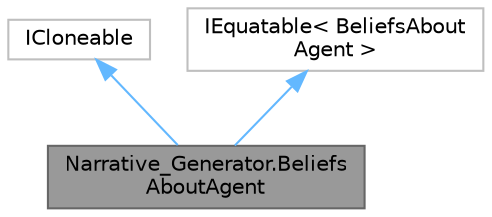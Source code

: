 digraph "Narrative_Generator.BeliefsAboutAgent"
{
 // LATEX_PDF_SIZE
  bgcolor="transparent";
  edge [fontname=Helvetica,fontsize=10,labelfontname=Helvetica,labelfontsize=10];
  node [fontname=Helvetica,fontsize=10,shape=box,height=0.2,width=0.4];
  Node1 [label="Narrative_Generator.Beliefs\lAboutAgent",height=0.2,width=0.4,color="gray40", fillcolor="grey60", style="filled", fontcolor="black",tooltip="A class that implements one agent's beliefs about another agent."];
  Node2 -> Node1 [dir="back",color="steelblue1",style="solid"];
  Node2 [label="ICloneable",height=0.2,width=0.4,color="grey75", fillcolor="white", style="filled",tooltip=" "];
  Node3 -> Node1 [dir="back",color="steelblue1",style="solid"];
  Node3 [label="IEquatable\< BeliefsAbout\lAgent \>",height=0.2,width=0.4,color="grey75", fillcolor="white", style="filled",tooltip=" "];
}
